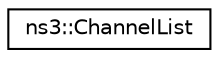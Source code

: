 digraph "Graphical Class Hierarchy"
{
 // LATEX_PDF_SIZE
  edge [fontname="Helvetica",fontsize="10",labelfontname="Helvetica",labelfontsize="10"];
  node [fontname="Helvetica",fontsize="10",shape=record];
  rankdir="LR";
  Node0 [label="ns3::ChannelList",height=0.2,width=0.4,color="black", fillcolor="white", style="filled",URL="$classns3_1_1_channel_list.html",tooltip="the list of simulation channels."];
}
